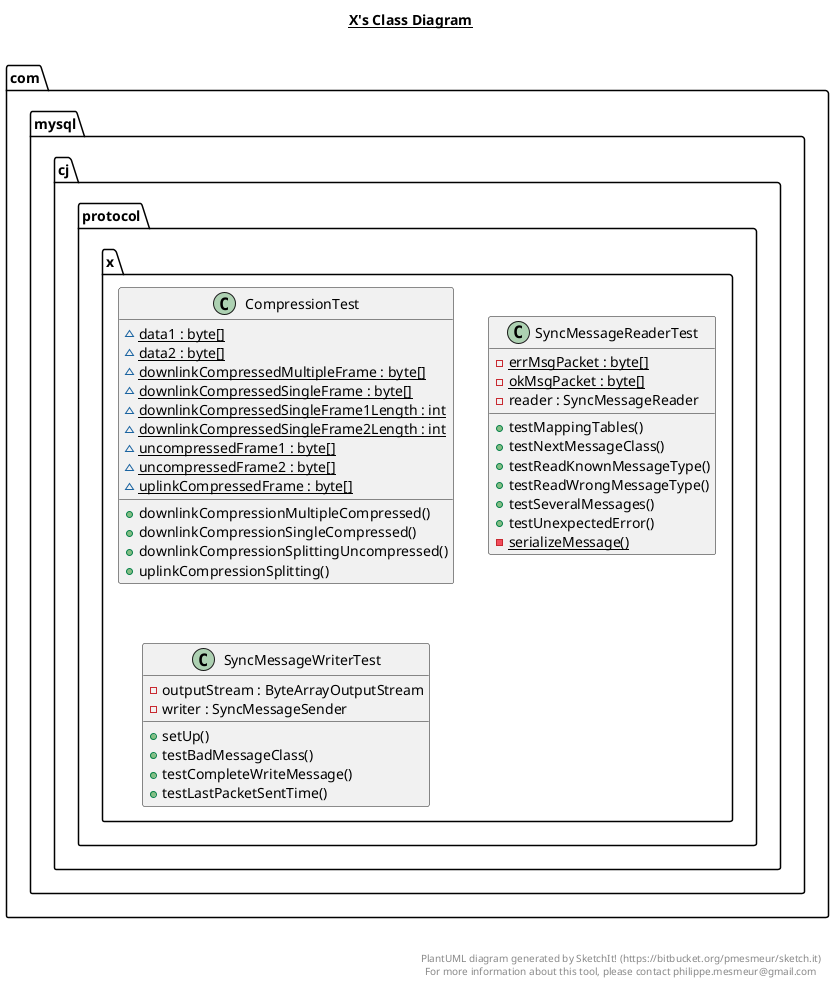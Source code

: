@startuml

title __X's Class Diagram__\n

  namespace com.mysql.cj {
    namespace protocol {
      namespace x {
        class com.mysql.cj.protocol.x.CompressionTest {
            {static} ~ data1 : byte[]
            {static} ~ data2 : byte[]
            {static} ~ downlinkCompressedMultipleFrame : byte[]
            {static} ~ downlinkCompressedSingleFrame : byte[]
            {static} ~ downlinkCompressedSingleFrame1Length : int
            {static} ~ downlinkCompressedSingleFrame2Length : int
            {static} ~ uncompressedFrame1 : byte[]
            {static} ~ uncompressedFrame2 : byte[]
            {static} ~ uplinkCompressedFrame : byte[]
            + downlinkCompressionMultipleCompressed()
            + downlinkCompressionSingleCompressed()
            + downlinkCompressionSplittingUncompressed()
            + uplinkCompressionSplitting()
        }
      }
    }
  }
  

  namespace com.mysql.cj {
    namespace protocol {
      namespace x {
        class com.mysql.cj.protocol.x.SyncMessageReaderTest {
            {static} - errMsgPacket : byte[]
            {static} - okMsgPacket : byte[]
            - reader : SyncMessageReader
            + testMappingTables()
            + testNextMessageClass()
            + testReadKnownMessageType()
            + testReadWrongMessageType()
            + testSeveralMessages()
            + testUnexpectedError()
            {static} - serializeMessage()
        }
      }
    }
  }
  

  namespace com.mysql.cj {
    namespace protocol {
      namespace x {
        class com.mysql.cj.protocol.x.SyncMessageWriterTest {
            - outputStream : ByteArrayOutputStream
            - writer : SyncMessageSender
            + setUp()
            + testBadMessageClass()
            + testCompleteWriteMessage()
            + testLastPacketSentTime()
        }
      }
    }
  }
  



right footer


PlantUML diagram generated by SketchIt! (https://bitbucket.org/pmesmeur/sketch.it)
For more information about this tool, please contact philippe.mesmeur@gmail.com
endfooter

@enduml
